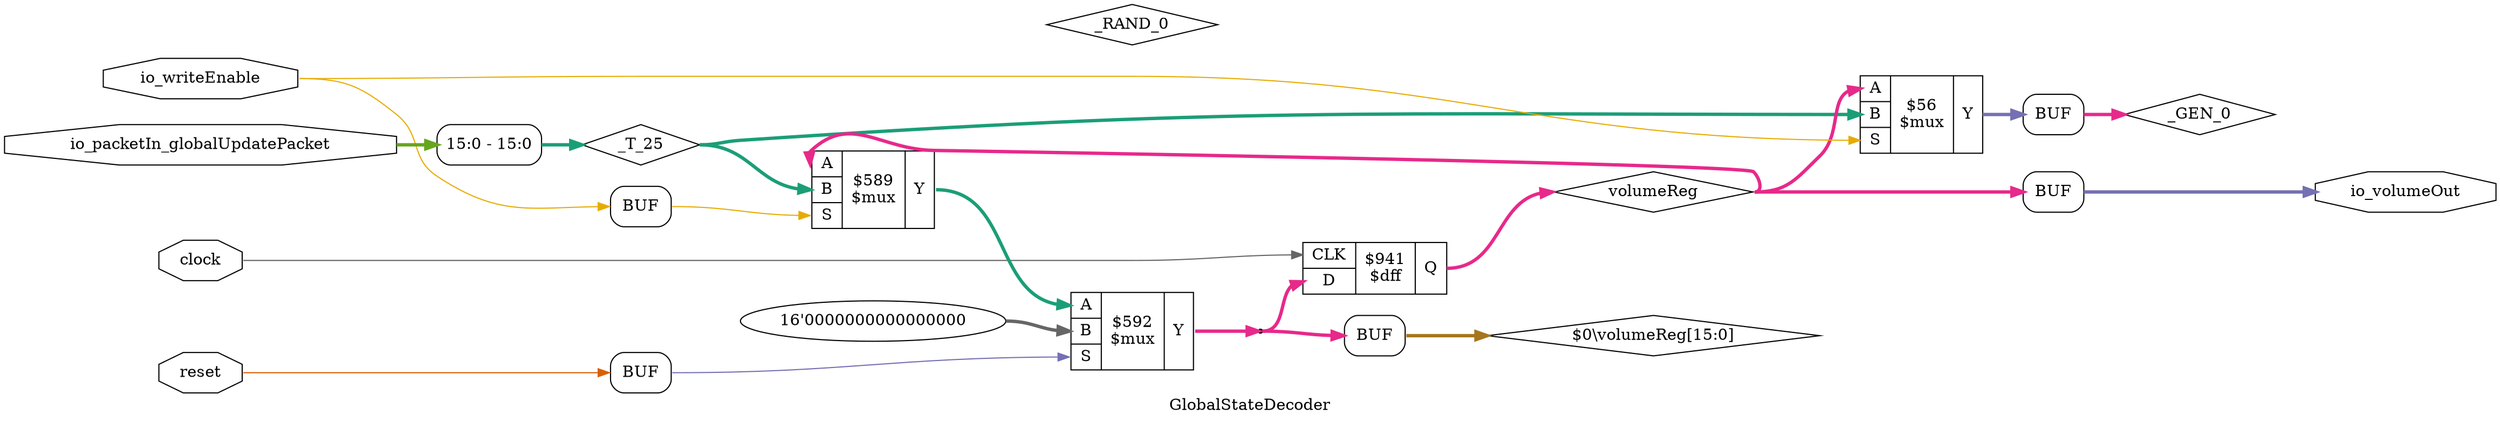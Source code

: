 digraph "GlobalStateDecoder" {
label="GlobalStateDecoder";
rankdir="LR";
remincross=true;
n7 [ shape=diamond, label="_GEN_0", color="black", fontcolor="black" ];
n8 [ shape=diamond, label="_T_25", color="black", fontcolor="black" ];
n9 [ shape=diamond, label="_RAND_0", color="black", fontcolor="black" ];
n10 [ shape=diamond, label="volumeReg", color="black", fontcolor="black" ];
n11 [ shape=octagon, label="io_volumeOut", color="black", fontcolor="black" ];
n12 [ shape=octagon, label="io_writeEnable", color="black", fontcolor="black" ];
n13 [ shape=octagon, label="io_packetIn_globalUpdatePacket", color="black", fontcolor="black" ];
n14 [ shape=octagon, label="reset", color="black", fontcolor="black" ];
n15 [ shape=octagon, label="clock", color="black", fontcolor="black" ];
{ rank="source"; n12; n13; n14; n15;}
{ rank="sink"; n11;}
c19 [ shape=record, label="{{<p16> CLK|<p17> D}|$941\n$dff|{<p18> Q}}" ];
v0 [ label="16'0000000000000000" ];
c24 [ shape=record, label="{{<p20> A|<p21> B|<p22> S}|$592\n$mux|{<p23> Y}}" ];
c25 [ shape=record, label="{{<p20> A|<p21> B|<p22> S}|$589\n$mux|{<p23> Y}}" ];
c26 [ shape=record, label="{{<p20> A|<p21> B|<p22> S}|$56\n$mux|{<p23> Y}}" ];
x1 [ shape=record, style=rounded, label="<s0> 15:0 - 15:0 " ];
x2 [shape=box, style=rounded, label="BUF"];
x3 [shape=box, style=rounded, label="BUF"];
x4 [shape=box, style=rounded, label="BUF"];
x5 [shape=box, style=rounded, label="BUF"];
x6 [shape=box, style=rounded, label="BUF"];
n1 [ shape=point ];
c24:p23:e -> n1:w [colorscheme="dark28", color="4", fontcolor="4", style="setlinewidth(3)", label=""];
n1:e -> c19:p17:w [colorscheme="dark28", color="4", fontcolor="4", style="setlinewidth(3)", label=""];
n1:e -> x6:w:w [colorscheme="dark28", color="4", fontcolor="4", style="setlinewidth(3)", label=""];
c19:p18:e -> n10:w [colorscheme="dark28", color="4", fontcolor="4", style="setlinewidth(3)", label=""];
n10:e -> c25:p20:w [colorscheme="dark28", color="4", fontcolor="4", style="setlinewidth(3)", label=""];
n10:e -> c26:p20:w [colorscheme="dark28", color="4", fontcolor="4", style="setlinewidth(3)", label=""];
n10:e -> x3:w:w [colorscheme="dark28", color="4", fontcolor="4", style="setlinewidth(3)", label=""];
x3:e:e -> n11:w [colorscheme="dark28", color="3", fontcolor="3", style="setlinewidth(3)", label=""];
n12:e -> c26:p22:w [colorscheme="dark28", color="6", fontcolor="6", label=""];
n12:e -> x4:w:w [colorscheme="dark28", color="6", fontcolor="6", label=""];
n13:e -> x1:s0:w [colorscheme="dark28", color="5", fontcolor="5", style="setlinewidth(3)", label=""];
n14:e -> x5:w:w [colorscheme="dark28", color="2", fontcolor="2", label=""];
n15:e -> c19:p16:w [colorscheme="dark28", color="8", fontcolor="8", label=""];
x5:e:e -> c24:p22:w [colorscheme="dark28", color="3", fontcolor="3", label=""];
c25:p23:e -> c24:p20:w [colorscheme="dark28", color="1", fontcolor="1", style="setlinewidth(3)", label=""];
x4:e:e -> c25:p22:w [colorscheme="dark28", color="6", fontcolor="6", label=""];
n5 [ shape=diamond, label="$0\\volumeReg[15:0]" ];
x6:e:e -> n5:w [colorscheme="dark28", color="7", fontcolor="7", style="setlinewidth(3)", label=""];
c26:p23:e -> x2:w:w [colorscheme="dark28", color="3", fontcolor="3", style="setlinewidth(3)", label=""];
x2:e:e -> n7:w [colorscheme="dark28", color="4", fontcolor="4", style="setlinewidth(3)", label=""];
x1:e -> n8:w [colorscheme="dark28", color="1", fontcolor="1", style="setlinewidth(3)", label=""];
n8:e -> c25:p21:w [colorscheme="dark28", color="1", fontcolor="1", style="setlinewidth(3)", label=""];
n8:e -> c26:p21:w [colorscheme="dark28", color="1", fontcolor="1", style="setlinewidth(3)", label=""];
v0:e -> c24:p21:w [colorscheme="dark28", color="8", fontcolor="8", style="setlinewidth(3)", label=""];
}

